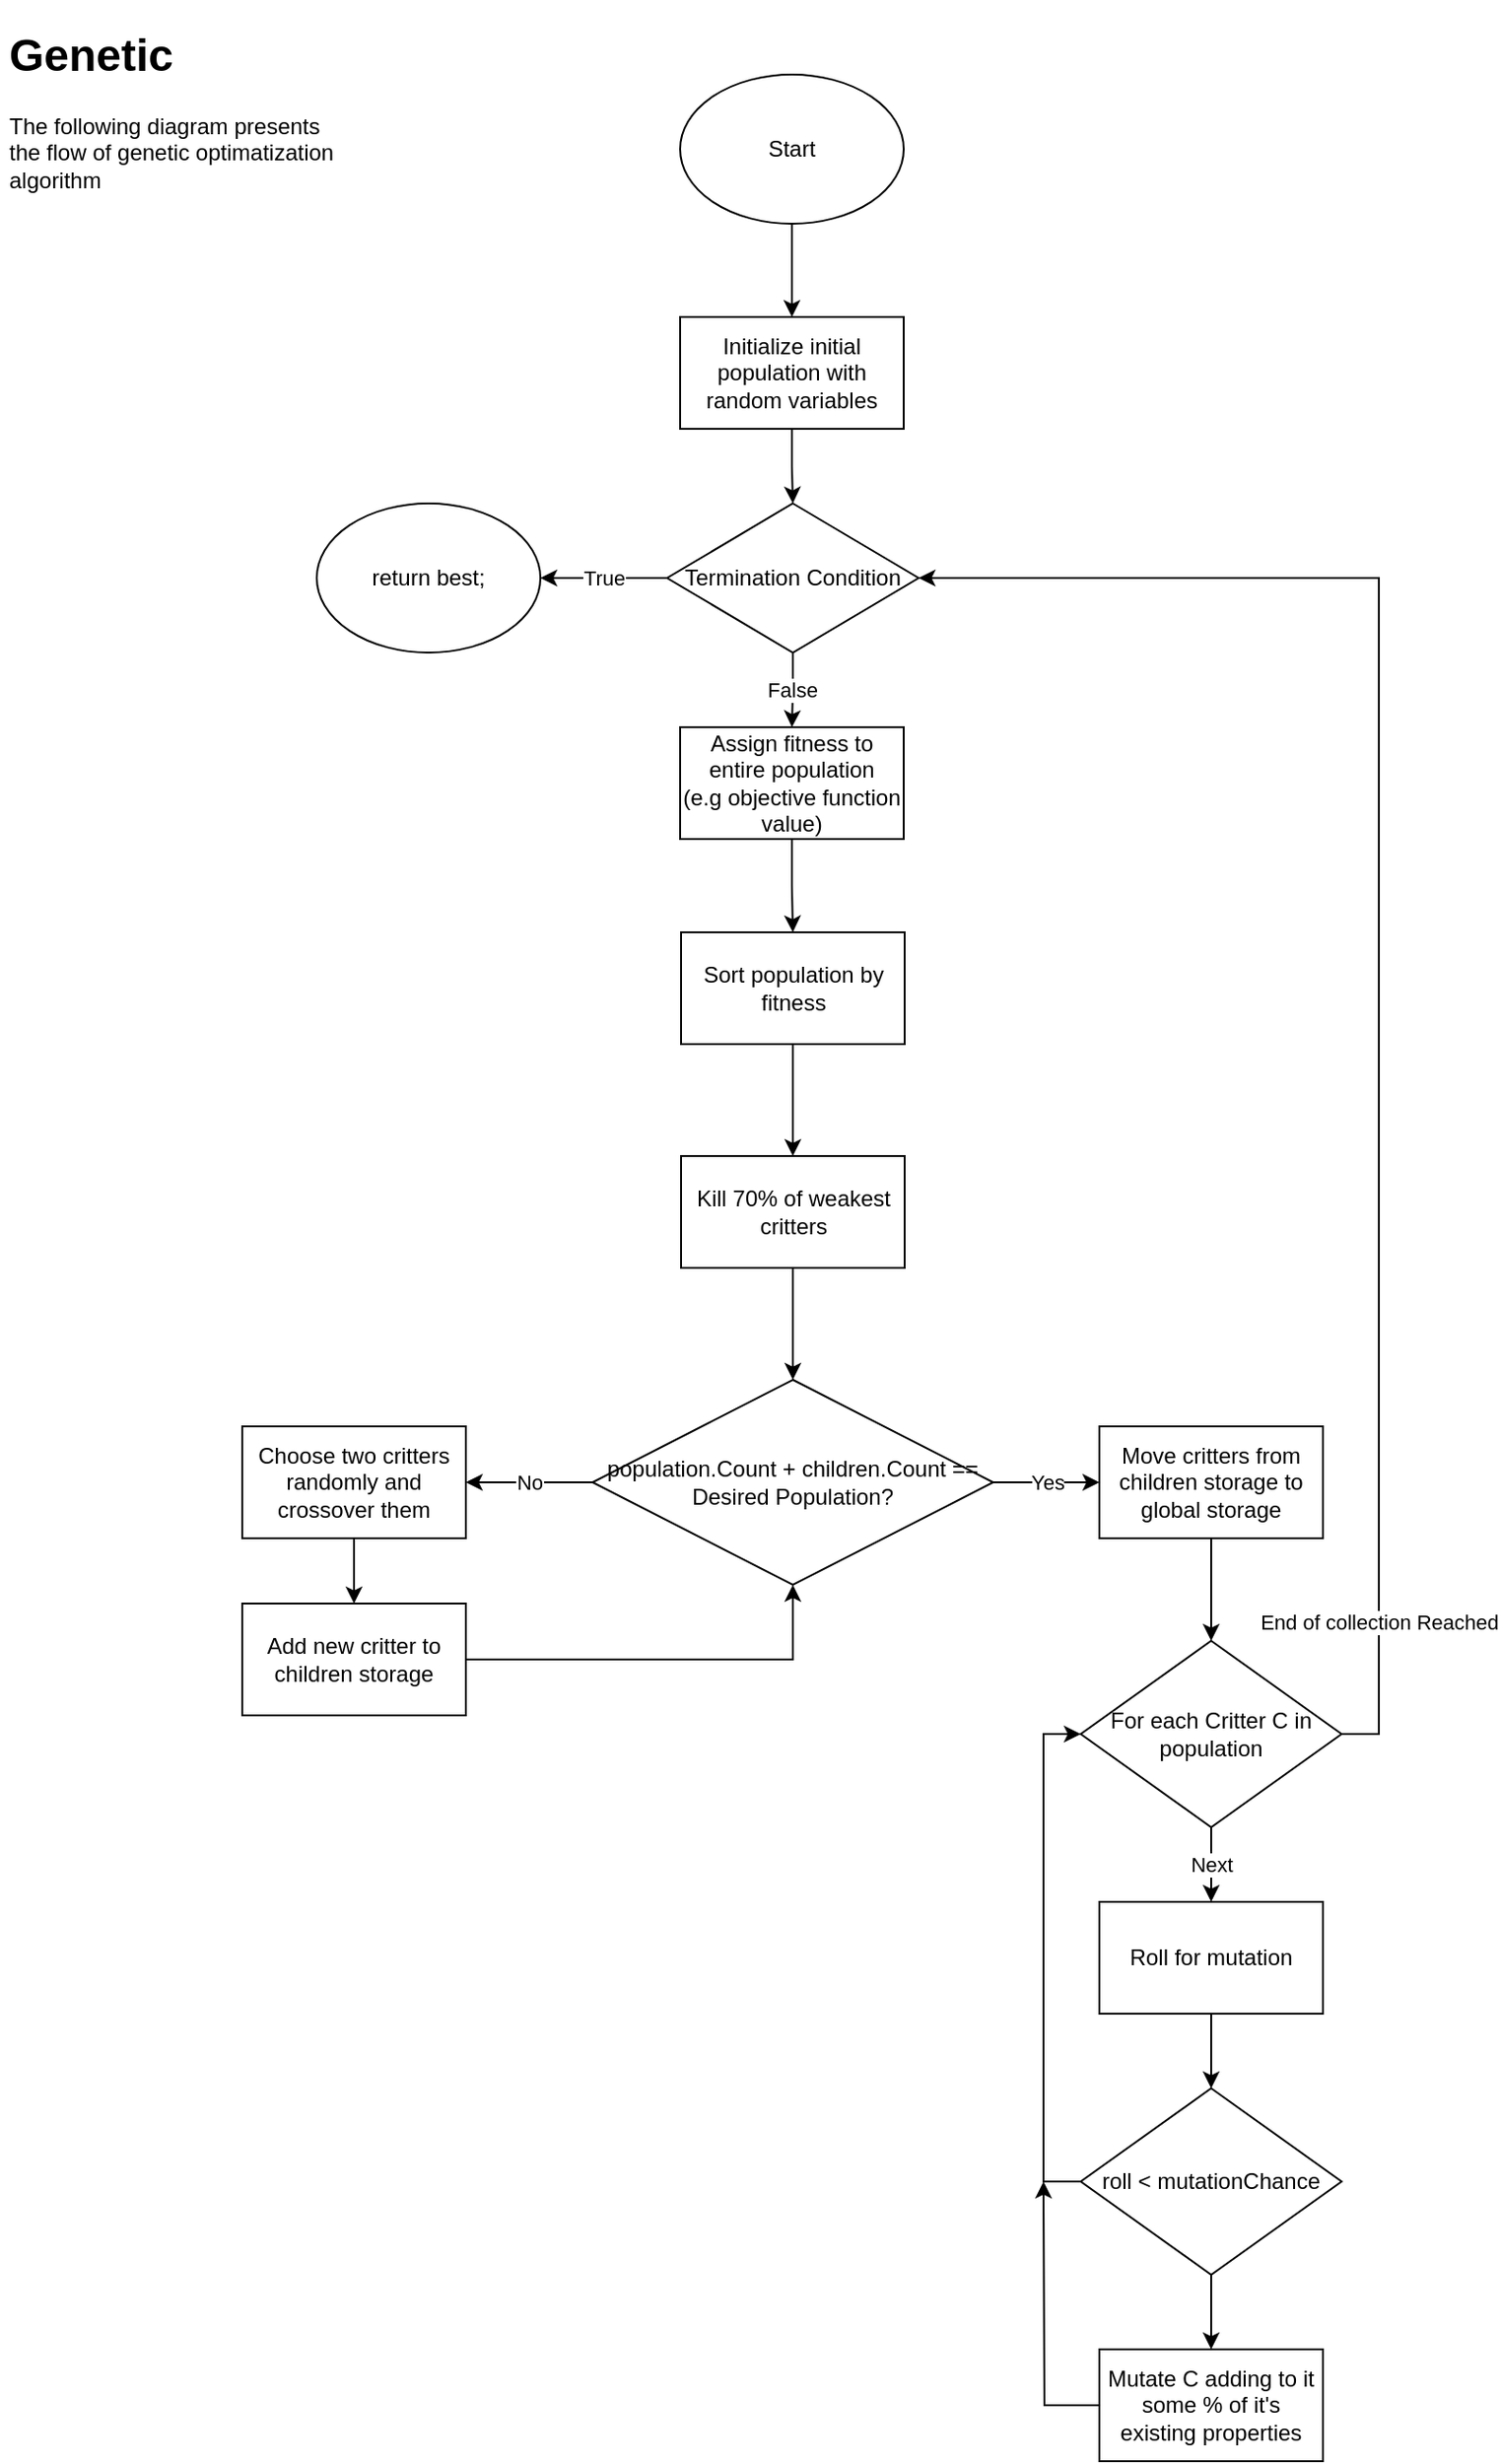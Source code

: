 <mxfile version="13.0.9" type="device"><diagram id="kHE72myoIU6XxyGd-ALo" name="Page-1"><mxGraphModel dx="1352" dy="767" grid="1" gridSize="10" guides="1" tooltips="1" connect="1" arrows="1" fold="1" page="1" pageScale="1" pageWidth="850" pageHeight="2000" math="0" shadow="0"><root><mxCell id="0"/><mxCell id="1" parent="0"/><mxCell id="xpocuRMKXsAe5dQum168-4" value="" style="edgeStyle=orthogonalEdgeStyle;rounded=0;orthogonalLoop=1;jettySize=auto;html=1;" edge="1" parent="1" source="xpocuRMKXsAe5dQum168-1" target="xpocuRMKXsAe5dQum168-3"><mxGeometry relative="1" as="geometry"/></mxCell><mxCell id="xpocuRMKXsAe5dQum168-1" value="Start" style="ellipse;whiteSpace=wrap;html=1;" vertex="1" parent="1"><mxGeometry x="365" y="40" width="120" height="80" as="geometry"/></mxCell><mxCell id="xpocuRMKXsAe5dQum168-2" value="&lt;h1&gt;Genetic&lt;br&gt;&lt;/h1&gt;&lt;p&gt;The following diagram presents the flow of genetic optimatization algorithm&lt;br&gt;&lt;/p&gt;" style="text;html=1;strokeColor=none;fillColor=none;spacing=5;spacingTop=-20;whiteSpace=wrap;overflow=hidden;rounded=0;" vertex="1" parent="1"><mxGeometry y="10" width="190" height="120" as="geometry"/></mxCell><mxCell id="xpocuRMKXsAe5dQum168-8" value="" style="edgeStyle=orthogonalEdgeStyle;rounded=0;orthogonalLoop=1;jettySize=auto;html=1;" edge="1" parent="1" source="xpocuRMKXsAe5dQum168-3" target="xpocuRMKXsAe5dQum168-5"><mxGeometry relative="1" as="geometry"/></mxCell><mxCell id="xpocuRMKXsAe5dQum168-3" value="Initialize initial population with random variables" style="rounded=0;whiteSpace=wrap;html=1;" vertex="1" parent="1"><mxGeometry x="365" y="170" width="120" height="60" as="geometry"/></mxCell><mxCell id="xpocuRMKXsAe5dQum168-10" value="True" style="edgeStyle=orthogonalEdgeStyle;rounded=0;orthogonalLoop=1;jettySize=auto;html=1;" edge="1" parent="1" source="xpocuRMKXsAe5dQum168-5" target="xpocuRMKXsAe5dQum168-9"><mxGeometry relative="1" as="geometry"/></mxCell><mxCell id="xpocuRMKXsAe5dQum168-16" value="False" style="edgeStyle=orthogonalEdgeStyle;rounded=0;orthogonalLoop=1;jettySize=auto;html=1;" edge="1" parent="1" source="xpocuRMKXsAe5dQum168-5" target="xpocuRMKXsAe5dQum168-15"><mxGeometry relative="1" as="geometry"/></mxCell><mxCell id="xpocuRMKXsAe5dQum168-5" value="Termination Condition" style="rhombus;whiteSpace=wrap;html=1;" vertex="1" parent="1"><mxGeometry x="358" y="270" width="135" height="80" as="geometry"/></mxCell><mxCell id="xpocuRMKXsAe5dQum168-9" value="return best;" style="ellipse;whiteSpace=wrap;html=1;" vertex="1" parent="1"><mxGeometry x="170" y="270" width="120" height="80" as="geometry"/></mxCell><mxCell id="xpocuRMKXsAe5dQum168-18" value="" style="edgeStyle=orthogonalEdgeStyle;rounded=0;orthogonalLoop=1;jettySize=auto;html=1;" edge="1" parent="1" source="xpocuRMKXsAe5dQum168-15" target="xpocuRMKXsAe5dQum168-17"><mxGeometry relative="1" as="geometry"/></mxCell><mxCell id="xpocuRMKXsAe5dQum168-15" value="Assign fitness to entire population&lt;br&gt;(e.g objective function value) " style="rounded=0;whiteSpace=wrap;html=1;" vertex="1" parent="1"><mxGeometry x="365" y="390" width="120" height="60" as="geometry"/></mxCell><mxCell id="xpocuRMKXsAe5dQum168-20" value="" style="edgeStyle=orthogonalEdgeStyle;rounded=0;orthogonalLoop=1;jettySize=auto;html=1;" edge="1" parent="1" source="xpocuRMKXsAe5dQum168-17" target="xpocuRMKXsAe5dQum168-19"><mxGeometry relative="1" as="geometry"/></mxCell><mxCell id="xpocuRMKXsAe5dQum168-17" value="Sort population by fitness" style="rounded=0;whiteSpace=wrap;html=1;" vertex="1" parent="1"><mxGeometry x="365.5" y="500" width="120" height="60" as="geometry"/></mxCell><mxCell id="xpocuRMKXsAe5dQum168-23" value="" style="edgeStyle=orthogonalEdgeStyle;rounded=0;orthogonalLoop=1;jettySize=auto;html=1;" edge="1" parent="1" source="xpocuRMKXsAe5dQum168-19" target="xpocuRMKXsAe5dQum168-22"><mxGeometry relative="1" as="geometry"/></mxCell><mxCell id="xpocuRMKXsAe5dQum168-19" value="Kill 70% of weakest critters" style="rounded=0;whiteSpace=wrap;html=1;" vertex="1" parent="1"><mxGeometry x="365.5" y="620" width="120" height="60" as="geometry"/></mxCell><mxCell id="xpocuRMKXsAe5dQum168-25" value="No" style="edgeStyle=orthogonalEdgeStyle;rounded=0;orthogonalLoop=1;jettySize=auto;html=1;" edge="1" parent="1" source="xpocuRMKXsAe5dQum168-22" target="xpocuRMKXsAe5dQum168-24"><mxGeometry relative="1" as="geometry"/></mxCell><mxCell id="xpocuRMKXsAe5dQum168-30" value="Yes" style="edgeStyle=orthogonalEdgeStyle;rounded=0;orthogonalLoop=1;jettySize=auto;html=1;" edge="1" parent="1" source="xpocuRMKXsAe5dQum168-22" target="xpocuRMKXsAe5dQum168-29"><mxGeometry relative="1" as="geometry"/></mxCell><mxCell id="xpocuRMKXsAe5dQum168-22" value="population.Count + children.Count == Desired Population?" style="rhombus;whiteSpace=wrap;html=1;" vertex="1" parent="1"><mxGeometry x="318" y="740" width="215" height="110" as="geometry"/></mxCell><mxCell id="xpocuRMKXsAe5dQum168-27" value="" style="edgeStyle=orthogonalEdgeStyle;rounded=0;orthogonalLoop=1;jettySize=auto;html=1;" edge="1" parent="1" source="xpocuRMKXsAe5dQum168-24" target="xpocuRMKXsAe5dQum168-26"><mxGeometry relative="1" as="geometry"/></mxCell><mxCell id="xpocuRMKXsAe5dQum168-24" value="Choose two critters randomly and crossover them" style="rounded=0;whiteSpace=wrap;html=1;" vertex="1" parent="1"><mxGeometry x="130" y="765" width="120" height="60" as="geometry"/></mxCell><mxCell id="xpocuRMKXsAe5dQum168-28" style="edgeStyle=orthogonalEdgeStyle;rounded=0;orthogonalLoop=1;jettySize=auto;html=1;exitX=1;exitY=0.5;exitDx=0;exitDy=0;entryX=0.5;entryY=1;entryDx=0;entryDy=0;" edge="1" parent="1" source="xpocuRMKXsAe5dQum168-26" target="xpocuRMKXsAe5dQum168-22"><mxGeometry relative="1" as="geometry"/></mxCell><mxCell id="xpocuRMKXsAe5dQum168-26" value="Add new critter to children storage" style="rounded=0;whiteSpace=wrap;html=1;" vertex="1" parent="1"><mxGeometry x="130" y="860" width="120" height="60" as="geometry"/></mxCell><mxCell id="xpocuRMKXsAe5dQum168-32" value="" style="edgeStyle=orthogonalEdgeStyle;rounded=0;orthogonalLoop=1;jettySize=auto;html=1;" edge="1" parent="1" source="xpocuRMKXsAe5dQum168-29" target="xpocuRMKXsAe5dQum168-31"><mxGeometry relative="1" as="geometry"/></mxCell><mxCell id="xpocuRMKXsAe5dQum168-29" value="Move critters from children storage to global storage" style="rounded=0;whiteSpace=wrap;html=1;" vertex="1" parent="1"><mxGeometry x="590" y="765" width="120" height="60" as="geometry"/></mxCell><mxCell id="xpocuRMKXsAe5dQum168-37" value="Next" style="edgeStyle=orthogonalEdgeStyle;rounded=0;orthogonalLoop=1;jettySize=auto;html=1;" edge="1" parent="1" source="xpocuRMKXsAe5dQum168-31" target="xpocuRMKXsAe5dQum168-36"><mxGeometry relative="1" as="geometry"/></mxCell><mxCell id="xpocuRMKXsAe5dQum168-44" value="End of collection Reached" style="edgeStyle=orthogonalEdgeStyle;rounded=0;orthogonalLoop=1;jettySize=auto;html=1;exitX=1;exitY=0.5;exitDx=0;exitDy=0;entryX=1;entryY=0.5;entryDx=0;entryDy=0;" edge="1" parent="1" source="xpocuRMKXsAe5dQum168-31" target="xpocuRMKXsAe5dQum168-5"><mxGeometry x="-0.82" relative="1" as="geometry"><mxPoint as="offset"/></mxGeometry></mxCell><mxCell id="xpocuRMKXsAe5dQum168-31" value="For each Critter C in population" style="rhombus;whiteSpace=wrap;html=1;" vertex="1" parent="1"><mxGeometry x="580" y="880" width="140" height="100" as="geometry"/></mxCell><mxCell id="xpocuRMKXsAe5dQum168-39" value="" style="edgeStyle=orthogonalEdgeStyle;rounded=0;orthogonalLoop=1;jettySize=auto;html=1;" edge="1" parent="1" source="xpocuRMKXsAe5dQum168-36" target="xpocuRMKXsAe5dQum168-38"><mxGeometry relative="1" as="geometry"/></mxCell><mxCell id="xpocuRMKXsAe5dQum168-36" value="Roll for mutation" style="rounded=0;whiteSpace=wrap;html=1;" vertex="1" parent="1"><mxGeometry x="590" y="1020" width="120" height="60" as="geometry"/></mxCell><mxCell id="xpocuRMKXsAe5dQum168-41" value="" style="edgeStyle=orthogonalEdgeStyle;rounded=0;orthogonalLoop=1;jettySize=auto;html=1;" edge="1" parent="1" source="xpocuRMKXsAe5dQum168-38" target="xpocuRMKXsAe5dQum168-40"><mxGeometry relative="1" as="geometry"/></mxCell><mxCell id="xpocuRMKXsAe5dQum168-42" style="edgeStyle=orthogonalEdgeStyle;rounded=0;orthogonalLoop=1;jettySize=auto;html=1;exitX=0;exitY=0.5;exitDx=0;exitDy=0;entryX=0;entryY=0.5;entryDx=0;entryDy=0;" edge="1" parent="1" source="xpocuRMKXsAe5dQum168-38" target="xpocuRMKXsAe5dQum168-31"><mxGeometry relative="1" as="geometry"/></mxCell><mxCell id="xpocuRMKXsAe5dQum168-38" value="roll &amp;lt; mutationChance" style="rhombus;whiteSpace=wrap;html=1;" vertex="1" parent="1"><mxGeometry x="580" y="1120" width="140" height="100" as="geometry"/></mxCell><mxCell id="xpocuRMKXsAe5dQum168-43" style="edgeStyle=orthogonalEdgeStyle;rounded=0;orthogonalLoop=1;jettySize=auto;html=1;exitX=0;exitY=0.5;exitDx=0;exitDy=0;" edge="1" parent="1" source="xpocuRMKXsAe5dQum168-40"><mxGeometry relative="1" as="geometry"><mxPoint x="560" y="1170" as="targetPoint"/></mxGeometry></mxCell><mxCell id="xpocuRMKXsAe5dQum168-40" value="Mutate C adding to it some % of it's existing properties" style="rounded=0;whiteSpace=wrap;html=1;" vertex="1" parent="1"><mxGeometry x="590" y="1260" width="120" height="60" as="geometry"/></mxCell></root></mxGraphModel></diagram></mxfile>